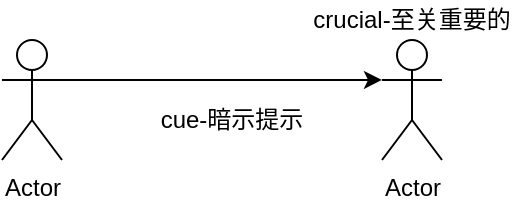 <mxfile version="21.6.6" type="github">
  <diagram name="第 1 页" id="7rtr6LuM0YdCvar_iTZP">
    <mxGraphModel dx="560" dy="152" grid="1" gridSize="10" guides="1" tooltips="1" connect="1" arrows="1" fold="1" page="1" pageScale="1" pageWidth="827" pageHeight="1169" math="0" shadow="0">
      <root>
        <mxCell id="0" />
        <mxCell id="1" parent="0" />
        <mxCell id="pac2S3Z9H_IDySsRZ-_O-1" value="crucial-至关重要的" style="text;strokeColor=none;align=center;fillColor=none;html=1;verticalAlign=middle;whiteSpace=wrap;rounded=0;" vertex="1" parent="1">
          <mxGeometry x="310" y="80" width="110" height="20" as="geometry" />
        </mxCell>
        <mxCell id="pac2S3Z9H_IDySsRZ-_O-9" style="edgeStyle=orthogonalEdgeStyle;rounded=0;orthogonalLoop=1;jettySize=auto;html=1;exitX=1;exitY=0.333;exitDx=0;exitDy=0;exitPerimeter=0;entryX=0;entryY=0.333;entryDx=0;entryDy=0;entryPerimeter=0;" edge="1" parent="1" source="pac2S3Z9H_IDySsRZ-_O-2" target="pac2S3Z9H_IDySsRZ-_O-6">
          <mxGeometry relative="1" as="geometry" />
        </mxCell>
        <mxCell id="pac2S3Z9H_IDySsRZ-_O-2" value="Actor" style="shape=umlActor;verticalLabelPosition=bottom;verticalAlign=top;html=1;outlineConnect=0;" vertex="1" parent="1">
          <mxGeometry x="160" y="100" width="30" height="60" as="geometry" />
        </mxCell>
        <mxCell id="pac2S3Z9H_IDySsRZ-_O-3" value="cue-暗示提示" style="text;strokeColor=none;align=center;fillColor=none;html=1;verticalAlign=middle;whiteSpace=wrap;rounded=0;" vertex="1" parent="1">
          <mxGeometry x="220" y="130" width="110" height="20" as="geometry" />
        </mxCell>
        <mxCell id="pac2S3Z9H_IDySsRZ-_O-6" value="Actor" style="shape=umlActor;verticalLabelPosition=bottom;verticalAlign=top;html=1;outlineConnect=0;" vertex="1" parent="1">
          <mxGeometry x="350" y="100" width="30" height="60" as="geometry" />
        </mxCell>
      </root>
    </mxGraphModel>
  </diagram>
</mxfile>
